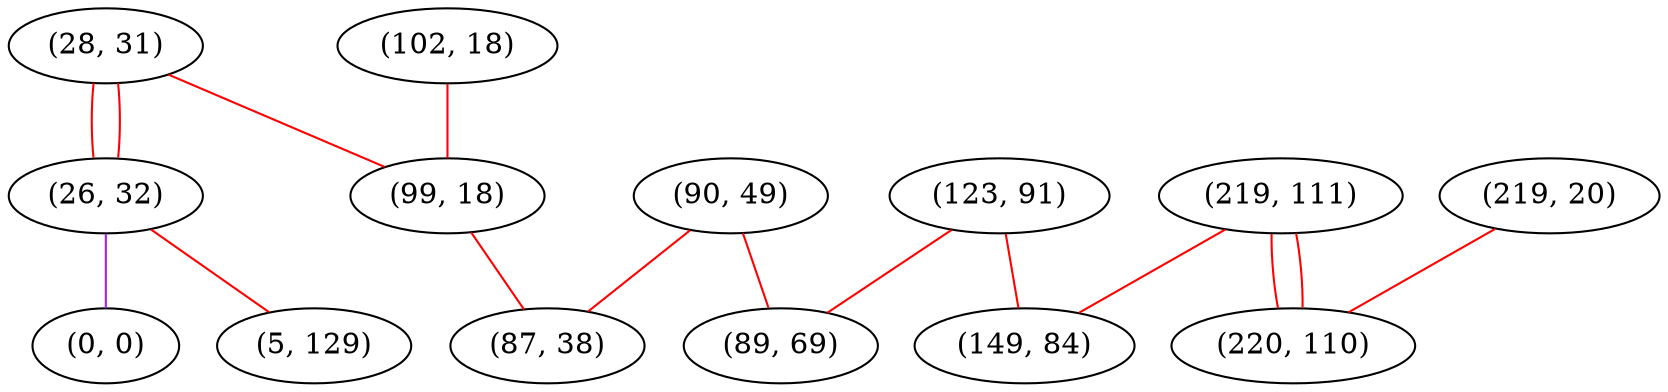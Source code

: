 graph "" {
"(28, 31)";
"(102, 18)";
"(219, 20)";
"(123, 91)";
"(219, 111)";
"(26, 32)";
"(149, 84)";
"(99, 18)";
"(0, 0)";
"(220, 110)";
"(90, 49)";
"(89, 69)";
"(5, 129)";
"(87, 38)";
"(28, 31)" -- "(26, 32)"  [color=red, key=0, weight=1];
"(28, 31)" -- "(26, 32)"  [color=red, key=1, weight=1];
"(28, 31)" -- "(99, 18)"  [color=red, key=0, weight=1];
"(102, 18)" -- "(99, 18)"  [color=red, key=0, weight=1];
"(219, 20)" -- "(220, 110)"  [color=red, key=0, weight=1];
"(123, 91)" -- "(89, 69)"  [color=red, key=0, weight=1];
"(123, 91)" -- "(149, 84)"  [color=red, key=0, weight=1];
"(219, 111)" -- "(149, 84)"  [color=red, key=0, weight=1];
"(219, 111)" -- "(220, 110)"  [color=red, key=0, weight=1];
"(219, 111)" -- "(220, 110)"  [color=red, key=1, weight=1];
"(26, 32)" -- "(5, 129)"  [color=red, key=0, weight=1];
"(26, 32)" -- "(0, 0)"  [color=purple, key=0, weight=4];
"(99, 18)" -- "(87, 38)"  [color=red, key=0, weight=1];
"(90, 49)" -- "(89, 69)"  [color=red, key=0, weight=1];
"(90, 49)" -- "(87, 38)"  [color=red, key=0, weight=1];
}
